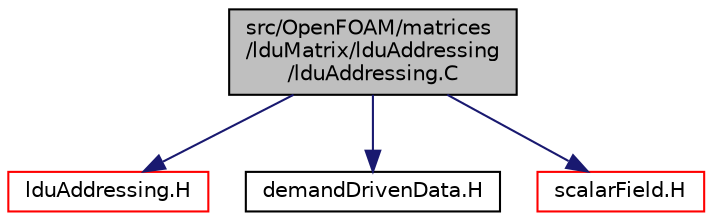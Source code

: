 digraph "src/OpenFOAM/matrices/lduMatrix/lduAddressing/lduAddressing.C"
{
  bgcolor="transparent";
  edge [fontname="Helvetica",fontsize="10",labelfontname="Helvetica",labelfontsize="10"];
  node [fontname="Helvetica",fontsize="10",shape=record];
  Node0 [label="src/OpenFOAM/matrices\l/lduMatrix/lduAddressing\l/lduAddressing.C",height=0.2,width=0.4,color="black", fillcolor="grey75", style="filled", fontcolor="black"];
  Node0 -> Node1 [color="midnightblue",fontsize="10",style="solid",fontname="Helvetica"];
  Node1 [label="lduAddressing.H",height=0.2,width=0.4,color="red",URL="$a11255.html"];
  Node0 -> Node77 [color="midnightblue",fontsize="10",style="solid",fontname="Helvetica"];
  Node77 [label="demandDrivenData.H",height=0.2,width=0.4,color="black",URL="$a11102.html",tooltip="Template functions to aid in the implementation of demand driven data. "];
  Node0 -> Node78 [color="midnightblue",fontsize="10",style="solid",fontname="Helvetica"];
  Node78 [label="scalarField.H",height=0.2,width=0.4,color="red",URL="$a10370.html"];
}
